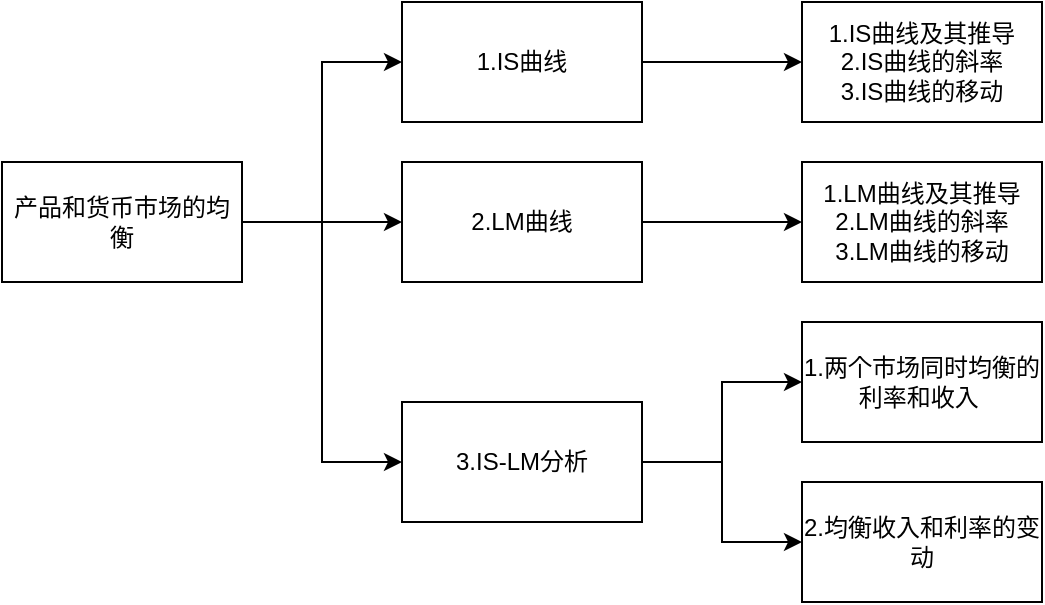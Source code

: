 <mxfile version="22.1.11" type="device">
  <diagram name="第 1 页" id="LbLHYrfMs61iux43dW0h">
    <mxGraphModel dx="954" dy="589" grid="1" gridSize="10" guides="1" tooltips="1" connect="1" arrows="1" fold="1" page="1" pageScale="1" pageWidth="827" pageHeight="1169" math="0" shadow="0">
      <root>
        <mxCell id="0" />
        <mxCell id="1" parent="0" />
        <mxCell id="3fWKfmWLunlaH_ekt7Li-2" value="" style="edgeStyle=orthogonalEdgeStyle;rounded=0;orthogonalLoop=1;jettySize=auto;html=1;entryX=0;entryY=0.5;entryDx=0;entryDy=0;" parent="1" source="njytcRA9__mMUklmKUCp-1" target="3fWKfmWLunlaH_ekt7Li-1" edge="1">
          <mxGeometry relative="1" as="geometry" />
        </mxCell>
        <mxCell id="3fWKfmWLunlaH_ekt7Li-5" style="edgeStyle=orthogonalEdgeStyle;rounded=0;orthogonalLoop=1;jettySize=auto;html=1;entryX=0;entryY=0.5;entryDx=0;entryDy=0;" parent="1" source="njytcRA9__mMUklmKUCp-1" target="3fWKfmWLunlaH_ekt7Li-3" edge="1">
          <mxGeometry relative="1" as="geometry" />
        </mxCell>
        <mxCell id="3fWKfmWLunlaH_ekt7Li-6" style="edgeStyle=orthogonalEdgeStyle;rounded=0;orthogonalLoop=1;jettySize=auto;html=1;entryX=0;entryY=0.5;entryDx=0;entryDy=0;" parent="1" source="njytcRA9__mMUklmKUCp-1" target="3fWKfmWLunlaH_ekt7Li-4" edge="1">
          <mxGeometry relative="1" as="geometry" />
        </mxCell>
        <mxCell id="njytcRA9__mMUklmKUCp-1" value="产品和货币市场的均衡" style="rounded=0;whiteSpace=wrap;html=1;" parent="1" vertex="1">
          <mxGeometry x="40" y="120" width="120" height="60" as="geometry" />
        </mxCell>
        <mxCell id="3fWKfmWLunlaH_ekt7Li-16" style="edgeStyle=orthogonalEdgeStyle;rounded=0;orthogonalLoop=1;jettySize=auto;html=1;entryX=0;entryY=0.5;entryDx=0;entryDy=0;" parent="1" source="3fWKfmWLunlaH_ekt7Li-1" target="3fWKfmWLunlaH_ekt7Li-12" edge="1">
          <mxGeometry relative="1" as="geometry" />
        </mxCell>
        <mxCell id="3fWKfmWLunlaH_ekt7Li-1" value="2.LM曲线" style="rounded=0;whiteSpace=wrap;html=1;" parent="1" vertex="1">
          <mxGeometry x="240" y="120" width="120" height="60" as="geometry" />
        </mxCell>
        <mxCell id="3fWKfmWLunlaH_ekt7Li-14" style="edgeStyle=orthogonalEdgeStyle;rounded=0;orthogonalLoop=1;jettySize=auto;html=1;entryX=0;entryY=0.5;entryDx=0;entryDy=0;" parent="1" source="3fWKfmWLunlaH_ekt7Li-3" target="3fWKfmWLunlaH_ekt7Li-9" edge="1">
          <mxGeometry relative="1" as="geometry" />
        </mxCell>
        <mxCell id="3fWKfmWLunlaH_ekt7Li-3" value="1.IS曲线" style="rounded=0;whiteSpace=wrap;html=1;" parent="1" vertex="1">
          <mxGeometry x="240" y="40" width="120" height="60" as="geometry" />
        </mxCell>
        <mxCell id="3fWKfmWLunlaH_ekt7Li-20" value="" style="edgeStyle=orthogonalEdgeStyle;rounded=0;orthogonalLoop=1;jettySize=auto;html=1;" parent="1" source="3fWKfmWLunlaH_ekt7Li-4" target="3fWKfmWLunlaH_ekt7Li-19" edge="1">
          <mxGeometry relative="1" as="geometry" />
        </mxCell>
        <mxCell id="3fWKfmWLunlaH_ekt7Li-22" style="edgeStyle=orthogonalEdgeStyle;rounded=0;orthogonalLoop=1;jettySize=auto;html=1;entryX=0;entryY=0.5;entryDx=0;entryDy=0;" parent="1" source="3fWKfmWLunlaH_ekt7Li-4" target="3fWKfmWLunlaH_ekt7Li-21" edge="1">
          <mxGeometry relative="1" as="geometry" />
        </mxCell>
        <mxCell id="3fWKfmWLunlaH_ekt7Li-4" value="3.IS-LM分析" style="rounded=0;whiteSpace=wrap;html=1;" parent="1" vertex="1">
          <mxGeometry x="240" y="240" width="120" height="60" as="geometry" />
        </mxCell>
        <mxCell id="3fWKfmWLunlaH_ekt7Li-9" value="1.IS曲线及其推导&lt;br&gt;2.IS曲线的斜率&lt;br&gt;3.IS曲线的移动" style="rounded=0;whiteSpace=wrap;html=1;" parent="1" vertex="1">
          <mxGeometry x="440" y="40" width="120" height="60" as="geometry" />
        </mxCell>
        <mxCell id="3fWKfmWLunlaH_ekt7Li-12" value="1.LM曲线及其推导&lt;br&gt;2.LM曲线的斜率&lt;br&gt;3.LM曲线的移动" style="rounded=0;whiteSpace=wrap;html=1;" parent="1" vertex="1">
          <mxGeometry x="440" y="120" width="120" height="60" as="geometry" />
        </mxCell>
        <mxCell id="3fWKfmWLunlaH_ekt7Li-19" value="1.两个市场同时均衡的利率和收入&amp;nbsp;" style="rounded=0;whiteSpace=wrap;html=1;" parent="1" vertex="1">
          <mxGeometry x="440" y="200" width="120" height="60" as="geometry" />
        </mxCell>
        <mxCell id="3fWKfmWLunlaH_ekt7Li-21" value="2.均衡收入和利率的变动" style="rounded=0;whiteSpace=wrap;html=1;" parent="1" vertex="1">
          <mxGeometry x="440" y="280" width="120" height="60" as="geometry" />
        </mxCell>
      </root>
    </mxGraphModel>
  </diagram>
</mxfile>
